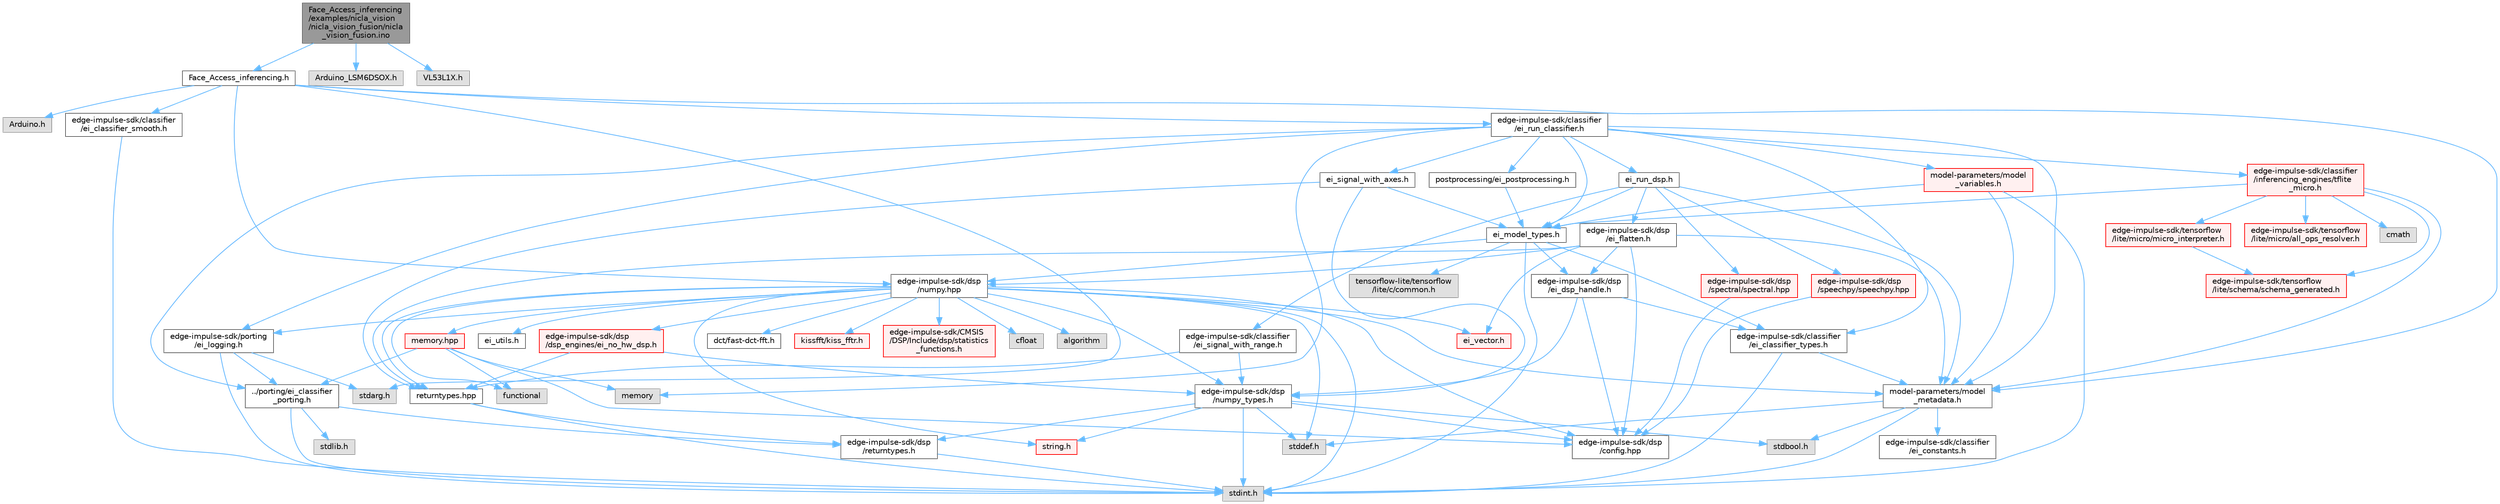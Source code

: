 digraph "Face_Access_inferencing/examples/nicla_vision/nicla_vision_fusion/nicla_vision_fusion.ino"
{
 // LATEX_PDF_SIZE
  bgcolor="transparent";
  edge [fontname=Helvetica,fontsize=10,labelfontname=Helvetica,labelfontsize=10];
  node [fontname=Helvetica,fontsize=10,shape=box,height=0.2,width=0.4];
  Node1 [id="Node000001",label="Face_Access_inferencing\l/examples/nicla_vision\l/nicla_vision_fusion/nicla\l_vision_fusion.ino",height=0.2,width=0.4,color="gray40", fillcolor="grey60", style="filled", fontcolor="black",tooltip=" "];
  Node1 -> Node2 [id="edge105_Node000001_Node000002",color="steelblue1",style="solid",tooltip=" "];
  Node2 [id="Node000002",label="Face_Access_inferencing.h",height=0.2,width=0.4,color="grey40", fillcolor="white", style="filled",URL="$_face___access__inferencing_8h.html",tooltip=" "];
  Node2 -> Node3 [id="edge106_Node000002_Node000003",color="steelblue1",style="solid",tooltip=" "];
  Node3 [id="Node000003",label="Arduino.h",height=0.2,width=0.4,color="grey60", fillcolor="#E0E0E0", style="filled",tooltip=" "];
  Node2 -> Node4 [id="edge107_Node000002_Node000004",color="steelblue1",style="solid",tooltip=" "];
  Node4 [id="Node000004",label="stdarg.h",height=0.2,width=0.4,color="grey60", fillcolor="#E0E0E0", style="filled",tooltip=" "];
  Node2 -> Node5 [id="edge108_Node000002_Node000005",color="steelblue1",style="solid",tooltip=" "];
  Node5 [id="Node000005",label="edge-impulse-sdk/classifier\l/ei_run_classifier.h",height=0.2,width=0.4,color="grey40", fillcolor="white", style="filled",URL="$ei__run__classifier_8h.html",tooltip=" "];
  Node5 -> Node6 [id="edge109_Node000005_Node000006",color="steelblue1",style="solid",tooltip=" "];
  Node6 [id="Node000006",label="ei_model_types.h",height=0.2,width=0.4,color="grey40", fillcolor="white", style="filled",URL="$ei__model__types_8h.html",tooltip=" "];
  Node6 -> Node7 [id="edge110_Node000006_Node000007",color="steelblue1",style="solid",tooltip=" "];
  Node7 [id="Node000007",label="stdint.h",height=0.2,width=0.4,color="grey60", fillcolor="#E0E0E0", style="filled",tooltip=" "];
  Node6 -> Node8 [id="edge111_Node000006_Node000008",color="steelblue1",style="solid",tooltip=" "];
  Node8 [id="Node000008",label="edge-impulse-sdk/classifier\l/ei_classifier_types.h",height=0.2,width=0.4,color="grey40", fillcolor="white", style="filled",URL="$ei__classifier__types_8h.html",tooltip=" "];
  Node8 -> Node7 [id="edge112_Node000008_Node000007",color="steelblue1",style="solid",tooltip=" "];
  Node8 -> Node9 [id="edge113_Node000008_Node000009",color="steelblue1",style="solid",tooltip=" "];
  Node9 [id="Node000009",label="model-parameters/model\l_metadata.h",height=0.2,width=0.4,color="grey40", fillcolor="white", style="filled",URL="$model__metadata_8h.html",tooltip=" "];
  Node9 -> Node7 [id="edge114_Node000009_Node000007",color="steelblue1",style="solid",tooltip=" "];
  Node9 -> Node10 [id="edge115_Node000009_Node000010",color="steelblue1",style="solid",tooltip=" "];
  Node10 [id="Node000010",label="stdbool.h",height=0.2,width=0.4,color="grey60", fillcolor="#E0E0E0", style="filled",tooltip=" "];
  Node9 -> Node11 [id="edge116_Node000009_Node000011",color="steelblue1",style="solid",tooltip=" "];
  Node11 [id="Node000011",label="stddef.h",height=0.2,width=0.4,color="grey60", fillcolor="#E0E0E0", style="filled",tooltip=" "];
  Node9 -> Node12 [id="edge117_Node000009_Node000012",color="steelblue1",style="solid",tooltip=" "];
  Node12 [id="Node000012",label="edge-impulse-sdk/classifier\l/ei_constants.h",height=0.2,width=0.4,color="grey40", fillcolor="white", style="filled",URL="$ei__constants_8h.html",tooltip=" "];
  Node6 -> Node13 [id="edge118_Node000006_Node000013",color="steelblue1",style="solid",tooltip=" "];
  Node13 [id="Node000013",label="edge-impulse-sdk/dsp\l/ei_dsp_handle.h",height=0.2,width=0.4,color="grey40", fillcolor="white", style="filled",URL="$ei__dsp__handle_8h.html",tooltip=" "];
  Node13 -> Node14 [id="edge119_Node000013_Node000014",color="steelblue1",style="solid",tooltip=" "];
  Node14 [id="Node000014",label="edge-impulse-sdk/dsp\l/config.hpp",height=0.2,width=0.4,color="grey40", fillcolor="white", style="filled",URL="$config_8hpp.html",tooltip=" "];
  Node13 -> Node15 [id="edge120_Node000013_Node000015",color="steelblue1",style="solid",tooltip=" "];
  Node15 [id="Node000015",label="edge-impulse-sdk/dsp\l/numpy_types.h",height=0.2,width=0.4,color="grey40", fillcolor="white", style="filled",URL="$numpy__types_8h.html",tooltip=" "];
  Node15 -> Node7 [id="edge121_Node000015_Node000007",color="steelblue1",style="solid",tooltip=" "];
  Node15 -> Node10 [id="edge122_Node000015_Node000010",color="steelblue1",style="solid",tooltip=" "];
  Node15 -> Node16 [id="edge123_Node000015_Node000016",color="steelblue1",style="solid",tooltip=" "];
  Node16 [id="Node000016",label="string.h",height=0.2,width=0.4,color="red", fillcolor="#FFF0F0", style="filled",URL="$string_8h.html",tooltip=" "];
  Node15 -> Node11 [id="edge124_Node000015_Node000011",color="steelblue1",style="solid",tooltip=" "];
  Node15 -> Node14 [id="edge125_Node000015_Node000014",color="steelblue1",style="solid",tooltip=" "];
  Node15 -> Node35 [id="edge126_Node000015_Node000035",color="steelblue1",style="solid",tooltip=" "];
  Node35 [id="Node000035",label="edge-impulse-sdk/dsp\l/returntypes.h",height=0.2,width=0.4,color="grey40", fillcolor="white", style="filled",URL="$returntypes_8h.html",tooltip=" "];
  Node35 -> Node7 [id="edge127_Node000035_Node000007",color="steelblue1",style="solid",tooltip=" "];
  Node13 -> Node8 [id="edge128_Node000013_Node000008",color="steelblue1",style="solid",tooltip=" "];
  Node6 -> Node36 [id="edge129_Node000006_Node000036",color="steelblue1",style="solid",tooltip=" "];
  Node36 [id="Node000036",label="edge-impulse-sdk/dsp\l/numpy.hpp",height=0.2,width=0.4,color="grey40", fillcolor="white", style="filled",URL="$numpy_8hpp.html",tooltip=" "];
  Node36 -> Node7 [id="edge130_Node000036_Node000007",color="steelblue1",style="solid",tooltip=" "];
  Node36 -> Node16 [id="edge131_Node000036_Node000016",color="steelblue1",style="solid",tooltip=" "];
  Node36 -> Node11 [id="edge132_Node000036_Node000011",color="steelblue1",style="solid",tooltip=" "];
  Node36 -> Node37 [id="edge133_Node000036_Node000037",color="steelblue1",style="solid",tooltip=" "];
  Node37 [id="Node000037",label="cfloat",height=0.2,width=0.4,color="grey60", fillcolor="#E0E0E0", style="filled",tooltip=" "];
  Node36 -> Node38 [id="edge134_Node000036_Node000038",color="steelblue1",style="solid",tooltip=" "];
  Node38 [id="Node000038",label="ei_vector.h",height=0.2,width=0.4,color="red", fillcolor="#FFF0F0", style="filled",URL="$ei__vector_8h.html",tooltip=" "];
  Node36 -> Node28 [id="edge135_Node000036_Node000028",color="steelblue1",style="solid",tooltip=" "];
  Node28 [id="Node000028",label="algorithm",height=0.2,width=0.4,color="grey60", fillcolor="#E0E0E0", style="filled",tooltip=" "];
  Node36 -> Node15 [id="edge136_Node000036_Node000015",color="steelblue1",style="solid",tooltip=" "];
  Node36 -> Node14 [id="edge137_Node000036_Node000014",color="steelblue1",style="solid",tooltip=" "];
  Node36 -> Node46 [id="edge138_Node000036_Node000046",color="steelblue1",style="solid",tooltip=" "];
  Node46 [id="Node000046",label="returntypes.hpp",height=0.2,width=0.4,color="grey40", fillcolor="white", style="filled",URL="$returntypes_8hpp.html",tooltip=" "];
  Node46 -> Node7 [id="edge139_Node000046_Node000007",color="steelblue1",style="solid",tooltip=" "];
  Node46 -> Node35 [id="edge140_Node000046_Node000035",color="steelblue1",style="solid",tooltip=" "];
  Node36 -> Node40 [id="edge141_Node000036_Node000040",color="steelblue1",style="solid",tooltip=" "];
  Node40 [id="Node000040",label="memory.hpp",height=0.2,width=0.4,color="red", fillcolor="#FFF0F0", style="filled",URL="$memory_8hpp.html",tooltip=" "];
  Node40 -> Node41 [id="edge142_Node000040_Node000041",color="steelblue1",style="solid",tooltip=" "];
  Node41 [id="Node000041",label="functional",height=0.2,width=0.4,color="grey60", fillcolor="#E0E0E0", style="filled",tooltip=" "];
  Node40 -> Node30 [id="edge143_Node000040_Node000030",color="steelblue1",style="solid",tooltip=" "];
  Node30 [id="Node000030",label="memory",height=0.2,width=0.4,color="grey60", fillcolor="#E0E0E0", style="filled",tooltip=" "];
  Node40 -> Node43 [id="edge144_Node000040_Node000043",color="steelblue1",style="solid",tooltip=" "];
  Node43 [id="Node000043",label="../porting/ei_classifier\l_porting.h",height=0.2,width=0.4,color="grey40", fillcolor="white", style="filled",URL="$ei__classifier__porting_8h.html",tooltip=" "];
  Node43 -> Node7 [id="edge145_Node000043_Node000007",color="steelblue1",style="solid",tooltip=" "];
  Node43 -> Node44 [id="edge146_Node000043_Node000044",color="steelblue1",style="solid",tooltip=" "];
  Node44 [id="Node000044",label="stdlib.h",height=0.2,width=0.4,color="grey60", fillcolor="#E0E0E0", style="filled",tooltip=" "];
  Node43 -> Node35 [id="edge147_Node000043_Node000035",color="steelblue1",style="solid",tooltip=" "];
  Node40 -> Node14 [id="edge148_Node000040_Node000014",color="steelblue1",style="solid",tooltip=" "];
  Node36 -> Node47 [id="edge149_Node000036_Node000047",color="steelblue1",style="solid",tooltip=" "];
  Node47 [id="Node000047",label="ei_utils.h",height=0.2,width=0.4,color="grey40", fillcolor="white", style="filled",URL="$ei__utils_8h.html",tooltip=" "];
  Node36 -> Node48 [id="edge150_Node000036_Node000048",color="steelblue1",style="solid",tooltip=" "];
  Node48 [id="Node000048",label="dct/fast-dct-fft.h",height=0.2,width=0.4,color="grey40", fillcolor="white", style="filled",URL="$fast-dct-fft_8h.html",tooltip=" "];
  Node36 -> Node49 [id="edge151_Node000036_Node000049",color="steelblue1",style="solid",tooltip=" "];
  Node49 [id="Node000049",label="kissfft/kiss_fftr.h",height=0.2,width=0.4,color="red", fillcolor="#FFF0F0", style="filled",URL="$_face___access__inferencing_2src_2edge-impulse-sdk_2dsp_2kissfft_2kiss__fftr_8h.html",tooltip=" "];
  Node36 -> Node52 [id="edge152_Node000036_Node000052",color="steelblue1",style="solid",tooltip=" "];
  Node52 [id="Node000052",label="edge-impulse-sdk/porting\l/ei_logging.h",height=0.2,width=0.4,color="grey40", fillcolor="white", style="filled",URL="$ei__logging_8h.html",tooltip=" "];
  Node52 -> Node7 [id="edge153_Node000052_Node000007",color="steelblue1",style="solid",tooltip=" "];
  Node52 -> Node4 [id="edge154_Node000052_Node000004",color="steelblue1",style="solid",tooltip=" "];
  Node52 -> Node43 [id="edge155_Node000052_Node000043",color="steelblue1",style="solid",tooltip=" "];
  Node36 -> Node9 [id="edge156_Node000036_Node000009",color="steelblue1",style="solid",tooltip=" "];
  Node36 -> Node53 [id="edge157_Node000036_Node000053",color="steelblue1",style="solid",tooltip=" "];
  Node53 [id="Node000053",label="edge-impulse-sdk/dsp\l/dsp_engines/ei_no_hw_dsp.h",height=0.2,width=0.4,color="red", fillcolor="#FFF0F0", style="filled",URL="$ei__no__hw__dsp_8h.html",tooltip=" "];
  Node53 -> Node46 [id="edge158_Node000053_Node000046",color="steelblue1",style="solid",tooltip=" "];
  Node53 -> Node15 [id="edge159_Node000053_Node000015",color="steelblue1",style="solid",tooltip=" "];
  Node36 -> Node54 [id="edge160_Node000036_Node000054",color="steelblue1",style="solid",tooltip=" "];
  Node54 [id="Node000054",label="edge-impulse-sdk/CMSIS\l/DSP/Include/dsp/statistics\l_functions.h",height=0.2,width=0.4,color="red", fillcolor="#FFF0F0", style="filled",URL="$statistics__functions_8h.html",tooltip=" "];
  Node36 -> Node41 [id="edge161_Node000036_Node000041",color="steelblue1",style="solid",tooltip=" "];
  Node6 -> Node64 [id="edge162_Node000006_Node000064",color="steelblue1",style="solid",tooltip=" "];
  Node64 [id="Node000064",label="tensorflow-lite/tensorflow\l/lite/c/common.h",height=0.2,width=0.4,color="grey60", fillcolor="#E0E0E0", style="filled",tooltip=" "];
  Node5 -> Node9 [id="edge163_Node000005_Node000009",color="steelblue1",style="solid",tooltip=" "];
  Node5 -> Node65 [id="edge164_Node000005_Node000065",color="steelblue1",style="solid",tooltip=" "];
  Node65 [id="Node000065",label="ei_run_dsp.h",height=0.2,width=0.4,color="grey40", fillcolor="white", style="filled",URL="$ei__run__dsp_8h.html",tooltip=" "];
  Node65 -> Node6 [id="edge165_Node000065_Node000006",color="steelblue1",style="solid",tooltip=" "];
  Node65 -> Node66 [id="edge166_Node000065_Node000066",color="steelblue1",style="solid",tooltip=" "];
  Node66 [id="Node000066",label="edge-impulse-sdk/dsp\l/spectral/spectral.hpp",height=0.2,width=0.4,color="red", fillcolor="#FFF0F0", style="filled",URL="$spectral_8hpp.html",tooltip=" "];
  Node66 -> Node14 [id="edge167_Node000066_Node000014",color="steelblue1",style="solid",tooltip=" "];
  Node65 -> Node74 [id="edge168_Node000065_Node000074",color="steelblue1",style="solid",tooltip=" "];
  Node74 [id="Node000074",label="edge-impulse-sdk/dsp\l/speechpy/speechpy.hpp",height=0.2,width=0.4,color="red", fillcolor="#FFF0F0", style="filled",URL="$speechpy_8hpp.html",tooltip=" "];
  Node74 -> Node14 [id="edge169_Node000074_Node000014",color="steelblue1",style="solid",tooltip=" "];
  Node65 -> Node78 [id="edge170_Node000065_Node000078",color="steelblue1",style="solid",tooltip=" "];
  Node78 [id="Node000078",label="edge-impulse-sdk/classifier\l/ei_signal_with_range.h",height=0.2,width=0.4,color="grey40", fillcolor="white", style="filled",URL="$ei__signal__with__range_8h.html",tooltip=" "];
  Node78 -> Node15 [id="edge171_Node000078_Node000015",color="steelblue1",style="solid",tooltip=" "];
  Node78 -> Node46 [id="edge172_Node000078_Node000046",color="steelblue1",style="solid",tooltip=" "];
  Node65 -> Node79 [id="edge173_Node000065_Node000079",color="steelblue1",style="solid",tooltip=" "];
  Node79 [id="Node000079",label="edge-impulse-sdk/dsp\l/ei_flatten.h",height=0.2,width=0.4,color="grey40", fillcolor="white", style="filled",URL="$ei__flatten_8h.html",tooltip=" "];
  Node79 -> Node38 [id="edge174_Node000079_Node000038",color="steelblue1",style="solid",tooltip=" "];
  Node79 -> Node46 [id="edge175_Node000079_Node000046",color="steelblue1",style="solid",tooltip=" "];
  Node79 -> Node13 [id="edge176_Node000079_Node000013",color="steelblue1",style="solid",tooltip=" "];
  Node79 -> Node9 [id="edge177_Node000079_Node000009",color="steelblue1",style="solid",tooltip=" "];
  Node79 -> Node36 [id="edge178_Node000079_Node000036",color="steelblue1",style="solid",tooltip=" "];
  Node79 -> Node14 [id="edge179_Node000079_Node000014",color="steelblue1",style="solid",tooltip=" "];
  Node65 -> Node9 [id="edge180_Node000065_Node000009",color="steelblue1",style="solid",tooltip=" "];
  Node5 -> Node8 [id="edge181_Node000005_Node000008",color="steelblue1",style="solid",tooltip=" "];
  Node5 -> Node80 [id="edge182_Node000005_Node000080",color="steelblue1",style="solid",tooltip=" "];
  Node80 [id="Node000080",label="ei_signal_with_axes.h",height=0.2,width=0.4,color="grey40", fillcolor="white", style="filled",URL="$ei__signal__with__axes_8h.html",tooltip=" "];
  Node80 -> Node15 [id="edge183_Node000080_Node000015",color="steelblue1",style="solid",tooltip=" "];
  Node80 -> Node46 [id="edge184_Node000080_Node000046",color="steelblue1",style="solid",tooltip=" "];
  Node80 -> Node6 [id="edge185_Node000080_Node000006",color="steelblue1",style="solid",tooltip=" "];
  Node5 -> Node81 [id="edge186_Node000005_Node000081",color="steelblue1",style="solid",tooltip=" "];
  Node81 [id="Node000081",label="postprocessing/ei_postprocessing.h",height=0.2,width=0.4,color="grey40", fillcolor="white", style="filled",URL="$ei__postprocessing_8h.html",tooltip=" "];
  Node81 -> Node6 [id="edge187_Node000081_Node000006",color="steelblue1",style="solid",tooltip=" "];
  Node5 -> Node43 [id="edge188_Node000005_Node000043",color="steelblue1",style="solid",tooltip=" "];
  Node5 -> Node52 [id="edge189_Node000005_Node000052",color="steelblue1",style="solid",tooltip=" "];
  Node5 -> Node30 [id="edge190_Node000005_Node000030",color="steelblue1",style="solid",tooltip=" "];
  Node5 -> Node82 [id="edge191_Node000005_Node000082",color="steelblue1",style="solid",tooltip=" "];
  Node82 [id="Node000082",label="edge-impulse-sdk/classifier\l/inferencing_engines/tflite\l_micro.h",height=0.2,width=0.4,color="red", fillcolor="#FFF0F0", style="filled",URL="$tflite__micro_8h.html",tooltip=" "];
  Node82 -> Node9 [id="edge192_Node000082_Node000009",color="steelblue1",style="solid",tooltip=" "];
  Node82 -> Node83 [id="edge193_Node000082_Node000083",color="steelblue1",style="solid",tooltip=" "];
  Node83 [id="Node000083",label="cmath",height=0.2,width=0.4,color="grey60", fillcolor="#E0E0E0", style="filled",tooltip=" "];
  Node82 -> Node84 [id="edge194_Node000082_Node000084",color="steelblue1",style="solid",tooltip=" "];
  Node84 [id="Node000084",label="edge-impulse-sdk/tensorflow\l/lite/micro/all_ops_resolver.h",height=0.2,width=0.4,color="red", fillcolor="#FFF0F0", style="filled",URL="$_face___access__inferencing_2src_2edge-impulse-sdk_2tensorflow_2lite_2micro_2all__ops__resolver_8h.html",tooltip=" "];
  Node82 -> Node165 [id="edge195_Node000082_Node000165",color="steelblue1",style="solid",tooltip=" "];
  Node165 [id="Node000165",label="edge-impulse-sdk/tensorflow\l/lite/micro/micro_interpreter.h",height=0.2,width=0.4,color="red", fillcolor="#FFF0F0", style="filled",URL="$_face___access__inferencing_2src_2edge-impulse-sdk_2tensorflow_2lite_2micro_2micro__interpreter_8h.html",tooltip=" "];
  Node165 -> Node95 [id="edge196_Node000165_Node000095",color="steelblue1",style="solid",tooltip=" "];
  Node95 [id="Node000095",label="edge-impulse-sdk/tensorflow\l/lite/schema/schema_generated.h",height=0.2,width=0.4,color="red", fillcolor="#FFF0F0", style="filled",URL="$_face___access__inferencing_2src_2edge-impulse-sdk_2tensorflow_2lite_2schema_2schema__generated_8h.html",tooltip=" "];
  Node82 -> Node95 [id="edge197_Node000082_Node000095",color="steelblue1",style="solid",tooltip=" "];
  Node82 -> Node6 [id="edge198_Node000082_Node000006",color="steelblue1",style="solid",tooltip=" "];
  Node5 -> Node179 [id="edge199_Node000005_Node000179",color="steelblue1",style="solid",tooltip=" "];
  Node179 [id="Node000179",label="model-parameters/model\l_variables.h",height=0.2,width=0.4,color="red", fillcolor="#FFF0F0", style="filled",URL="$model__variables_8h.html",tooltip=" "];
  Node179 -> Node7 [id="edge200_Node000179_Node000007",color="steelblue1",style="solid",tooltip=" "];
  Node179 -> Node9 [id="edge201_Node000179_Node000009",color="steelblue1",style="solid",tooltip=" "];
  Node179 -> Node6 [id="edge202_Node000179_Node000006",color="steelblue1",style="solid",tooltip=" "];
  Node2 -> Node36 [id="edge203_Node000002_Node000036",color="steelblue1",style="solid",tooltip=" "];
  Node2 -> Node9 [id="edge204_Node000002_Node000009",color="steelblue1",style="solid",tooltip=" "];
  Node2 -> Node182 [id="edge205_Node000002_Node000182",color="steelblue1",style="solid",tooltip=" "];
  Node182 [id="Node000182",label="edge-impulse-sdk/classifier\l/ei_classifier_smooth.h",height=0.2,width=0.4,color="grey40", fillcolor="white", style="filled",URL="$ei__classifier__smooth_8h.html",tooltip=" "];
  Node182 -> Node7 [id="edge206_Node000182_Node000007",color="steelblue1",style="solid",tooltip=" "];
  Node1 -> Node183 [id="edge207_Node000001_Node000183",color="steelblue1",style="solid",tooltip=" "];
  Node183 [id="Node000183",label="Arduino_LSM6DSOX.h",height=0.2,width=0.4,color="grey60", fillcolor="#E0E0E0", style="filled",tooltip=" "];
  Node1 -> Node184 [id="edge208_Node000001_Node000184",color="steelblue1",style="solid",tooltip=" "];
  Node184 [id="Node000184",label="VL53L1X.h",height=0.2,width=0.4,color="grey60", fillcolor="#E0E0E0", style="filled",tooltip=" "];
}
